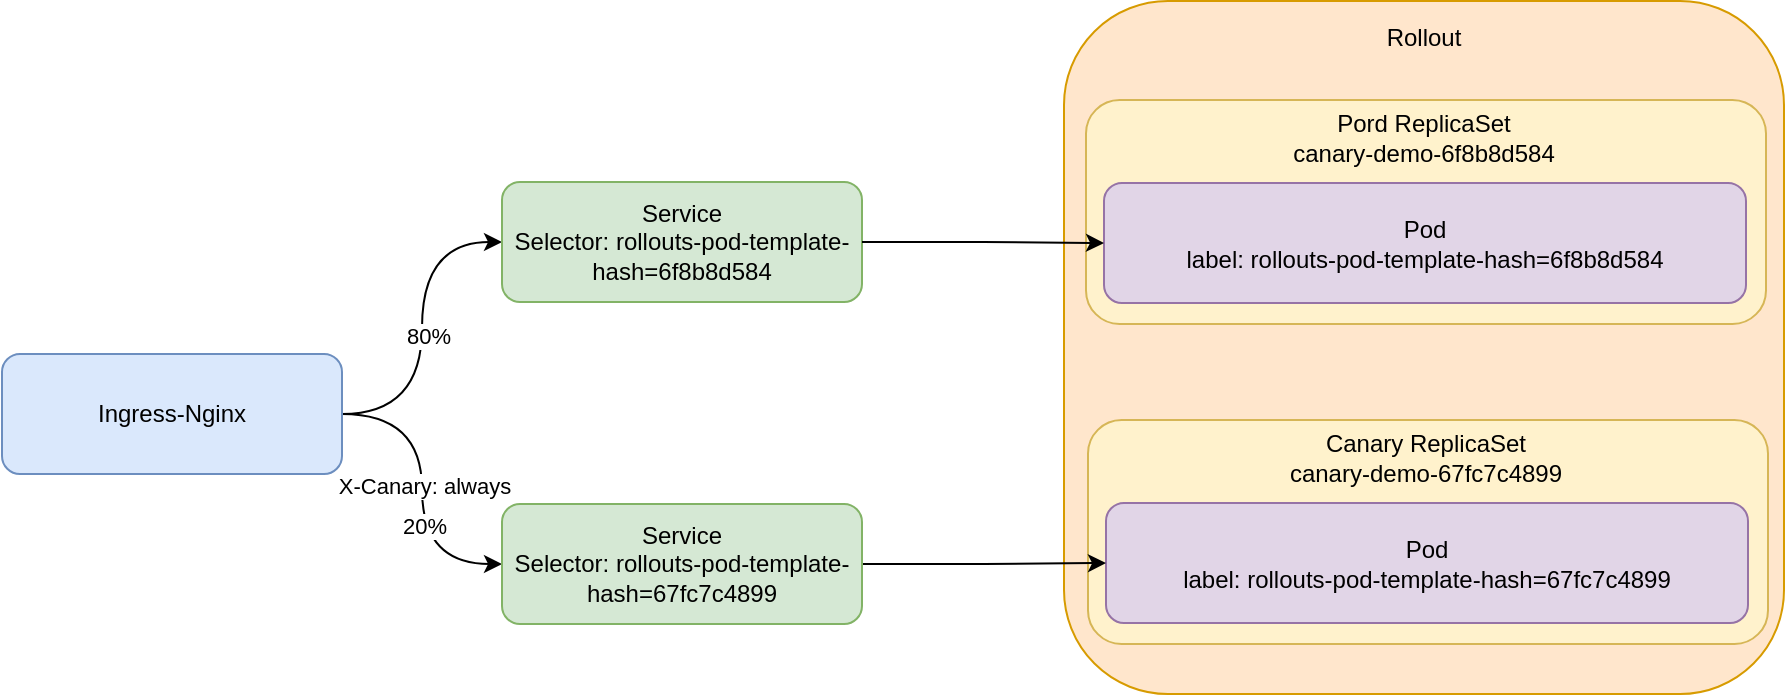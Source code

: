 <mxfile version="20.3.0" type="device"><diagram id="r4SnCPxblJdJ5Hl0FULU" name="第 1 页"><mxGraphModel dx="1234" dy="749" grid="1" gridSize="10" guides="1" tooltips="1" connect="1" arrows="1" fold="1" page="1" pageScale="1" pageWidth="827" pageHeight="1169" math="0" shadow="0"><root><mxCell id="0"/><mxCell id="1" parent="0"/><mxCell id="hwK3GVpfXybACfYpsjqY-1" style="edgeStyle=orthogonalEdgeStyle;rounded=0;orthogonalLoop=1;jettySize=auto;html=1;exitX=1;exitY=0.5;exitDx=0;exitDy=0;entryX=0;entryY=0.5;entryDx=0;entryDy=0;curved=1;" parent="1" source="hwK3GVpfXybACfYpsjqY-2" target="hwK3GVpfXybACfYpsjqY-4" edge="1"><mxGeometry relative="1" as="geometry"/></mxCell><mxCell id="mFO0zCDJZ9bHJZsg1WRJ-18" value="80%" style="edgeLabel;html=1;align=center;verticalAlign=middle;resizable=0;points=[];" parent="hwK3GVpfXybACfYpsjqY-1" vertex="1" connectable="0"><mxGeometry x="-0.043" y="-2" relative="1" as="geometry"><mxPoint x="1" as="offset"/></mxGeometry></mxCell><mxCell id="mFO0zCDJZ9bHJZsg1WRJ-15" style="edgeStyle=orthogonalEdgeStyle;rounded=0;orthogonalLoop=1;jettySize=auto;html=1;exitX=1;exitY=0.5;exitDx=0;exitDy=0;entryX=0;entryY=0.5;entryDx=0;entryDy=0;curved=1;" parent="1" source="hwK3GVpfXybACfYpsjqY-2" target="mFO0zCDJZ9bHJZsg1WRJ-13" edge="1"><mxGeometry relative="1" as="geometry"/></mxCell><mxCell id="mFO0zCDJZ9bHJZsg1WRJ-16" value="X-Canary: always" style="edgeLabel;html=1;align=center;verticalAlign=middle;resizable=0;points=[];" parent="mFO0zCDJZ9bHJZsg1WRJ-15" vertex="1" connectable="0"><mxGeometry x="-0.024" y="1" relative="1" as="geometry"><mxPoint as="offset"/></mxGeometry></mxCell><mxCell id="mFO0zCDJZ9bHJZsg1WRJ-19" value="20%" style="edgeLabel;html=1;align=center;verticalAlign=middle;resizable=0;points=[];" parent="mFO0zCDJZ9bHJZsg1WRJ-15" vertex="1" connectable="0"><mxGeometry x="0.224" y="1" relative="1" as="geometry"><mxPoint y="1" as="offset"/></mxGeometry></mxCell><mxCell id="hwK3GVpfXybACfYpsjqY-2" value="Ingress-Nginx" style="rounded=1;whiteSpace=wrap;html=1;fillColor=#dae8fc;strokeColor=#6c8ebf;" parent="1" vertex="1"><mxGeometry x="30" y="250" width="170" height="60" as="geometry"/></mxCell><mxCell id="hwK3GVpfXybACfYpsjqY-4" value="Service&lt;br&gt;Selector: rollouts-pod-template-hash=6f8b8d584" style="rounded=1;whiteSpace=wrap;html=1;fillColor=#d5e8d4;strokeColor=#82b366;" parent="1" vertex="1"><mxGeometry x="280" y="164" width="180" height="60" as="geometry"/></mxCell><mxCell id="mFO0zCDJZ9bHJZsg1WRJ-1" value="" style="rounded=1;whiteSpace=wrap;html=1;fillColor=#ffe6cc;strokeColor=#d79b00;" parent="1" vertex="1"><mxGeometry x="561" y="73.5" width="360" height="346.5" as="geometry"/></mxCell><mxCell id="mFO0zCDJZ9bHJZsg1WRJ-2" value="Rollout" style="text;html=1;strokeColor=none;fillColor=none;align=center;verticalAlign=middle;whiteSpace=wrap;rounded=0;" parent="1" vertex="1"><mxGeometry x="686" y="76.5" width="110" height="30" as="geometry"/></mxCell><mxCell id="mFO0zCDJZ9bHJZsg1WRJ-3" value="" style="rounded=1;whiteSpace=wrap;html=1;fillColor=#fff2cc;strokeColor=#d6b656;" parent="1" vertex="1"><mxGeometry x="572" y="123" width="340" height="112" as="geometry"/></mxCell><mxCell id="mFO0zCDJZ9bHJZsg1WRJ-4" value="Pod&lt;br&gt;label: rollouts-pod-template-hash=6f8b8d584" style="rounded=1;whiteSpace=wrap;html=1;fillColor=#e1d5e7;strokeColor=#9673a6;" parent="1" vertex="1"><mxGeometry x="581" y="164.5" width="321" height="60" as="geometry"/></mxCell><mxCell id="mFO0zCDJZ9bHJZsg1WRJ-5" value="Pord ReplicaSet&lt;br&gt;canary-demo-6f8b8d584" style="text;html=1;strokeColor=none;fillColor=none;align=center;verticalAlign=middle;whiteSpace=wrap;rounded=0;" parent="1" vertex="1"><mxGeometry x="653" y="127" width="176" height="30" as="geometry"/></mxCell><mxCell id="mFO0zCDJZ9bHJZsg1WRJ-9" value="" style="rounded=1;whiteSpace=wrap;html=1;fillColor=#fff2cc;strokeColor=#d6b656;" parent="1" vertex="1"><mxGeometry x="573" y="283" width="340" height="112" as="geometry"/></mxCell><mxCell id="mFO0zCDJZ9bHJZsg1WRJ-10" value="Pod&lt;br&gt;label: rollouts-pod-template-hash=67fc7c4899" style="rounded=1;whiteSpace=wrap;html=1;fillColor=#e1d5e7;strokeColor=#9673a6;" parent="1" vertex="1"><mxGeometry x="582" y="324.5" width="321" height="60" as="geometry"/></mxCell><mxCell id="mFO0zCDJZ9bHJZsg1WRJ-11" value="Canary ReplicaSet&lt;br&gt;canary-demo-67fc7c4899" style="text;html=1;strokeColor=none;fillColor=none;align=center;verticalAlign=middle;whiteSpace=wrap;rounded=0;" parent="1" vertex="1"><mxGeometry x="654" y="287" width="176" height="30" as="geometry"/></mxCell><mxCell id="qKkygBTBNwJV84UeSDZm-3" style="edgeStyle=orthogonalEdgeStyle;rounded=0;orthogonalLoop=1;jettySize=auto;html=1;exitX=1;exitY=0.5;exitDx=0;exitDy=0;entryX=0;entryY=0.5;entryDx=0;entryDy=0;" edge="1" parent="1" source="mFO0zCDJZ9bHJZsg1WRJ-13" target="mFO0zCDJZ9bHJZsg1WRJ-10"><mxGeometry relative="1" as="geometry"/></mxCell><mxCell id="mFO0zCDJZ9bHJZsg1WRJ-13" value="Service&lt;br&gt;Selector: rollouts-pod-template-hash=67fc7c4899" style="rounded=1;whiteSpace=wrap;html=1;fillColor=#d5e8d4;strokeColor=#82b366;" parent="1" vertex="1"><mxGeometry x="280" y="325" width="180" height="60" as="geometry"/></mxCell><mxCell id="qKkygBTBNwJV84UeSDZm-4" style="edgeStyle=orthogonalEdgeStyle;rounded=0;orthogonalLoop=1;jettySize=auto;html=1;exitX=1;exitY=0.5;exitDx=0;exitDy=0;" edge="1" parent="1" source="hwK3GVpfXybACfYpsjqY-4" target="mFO0zCDJZ9bHJZsg1WRJ-4"><mxGeometry relative="1" as="geometry"/></mxCell></root></mxGraphModel></diagram></mxfile>